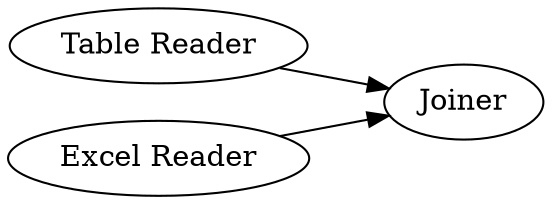 digraph {
	"2981311310789143106_291" [label="Table Reader"]
	"2981311310789143106_292" [label=Joiner]
	"2981311310789143106_290" [label="Excel Reader"]
	"2981311310789143106_290" -> "2981311310789143106_292"
	"2981311310789143106_291" -> "2981311310789143106_292"
	rankdir=LR
}
